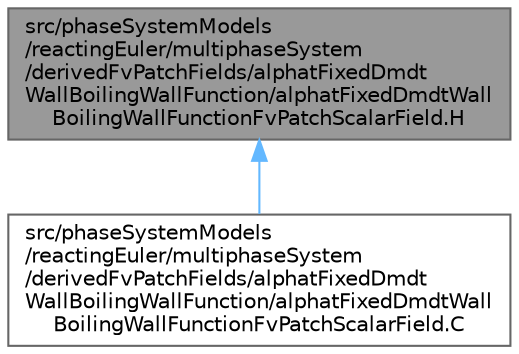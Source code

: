digraph "src/phaseSystemModels/reactingEuler/multiphaseSystem/derivedFvPatchFields/alphatFixedDmdtWallBoilingWallFunction/alphatFixedDmdtWallBoilingWallFunctionFvPatchScalarField.H"
{
 // LATEX_PDF_SIZE
  bgcolor="transparent";
  edge [fontname=Helvetica,fontsize=10,labelfontname=Helvetica,labelfontsize=10];
  node [fontname=Helvetica,fontsize=10,shape=box,height=0.2,width=0.4];
  Node1 [id="Node000001",label="src/phaseSystemModels\l/reactingEuler/multiphaseSystem\l/derivedFvPatchFields/alphatFixedDmdt\lWallBoilingWallFunction/alphatFixedDmdtWall\lBoilingWallFunctionFvPatchScalarField.H",height=0.2,width=0.4,color="gray40", fillcolor="grey60", style="filled", fontcolor="black",tooltip=" "];
  Node1 -> Node2 [id="edge1_Node000001_Node000002",dir="back",color="steelblue1",style="solid",tooltip=" "];
  Node2 [id="Node000002",label="src/phaseSystemModels\l/reactingEuler/multiphaseSystem\l/derivedFvPatchFields/alphatFixedDmdt\lWallBoilingWallFunction/alphatFixedDmdtWall\lBoilingWallFunctionFvPatchScalarField.C",height=0.2,width=0.4,color="grey40", fillcolor="white", style="filled",URL="$alphatFixedDmdtWallBoilingWallFunctionFvPatchScalarField_8C.html",tooltip=" "];
}
